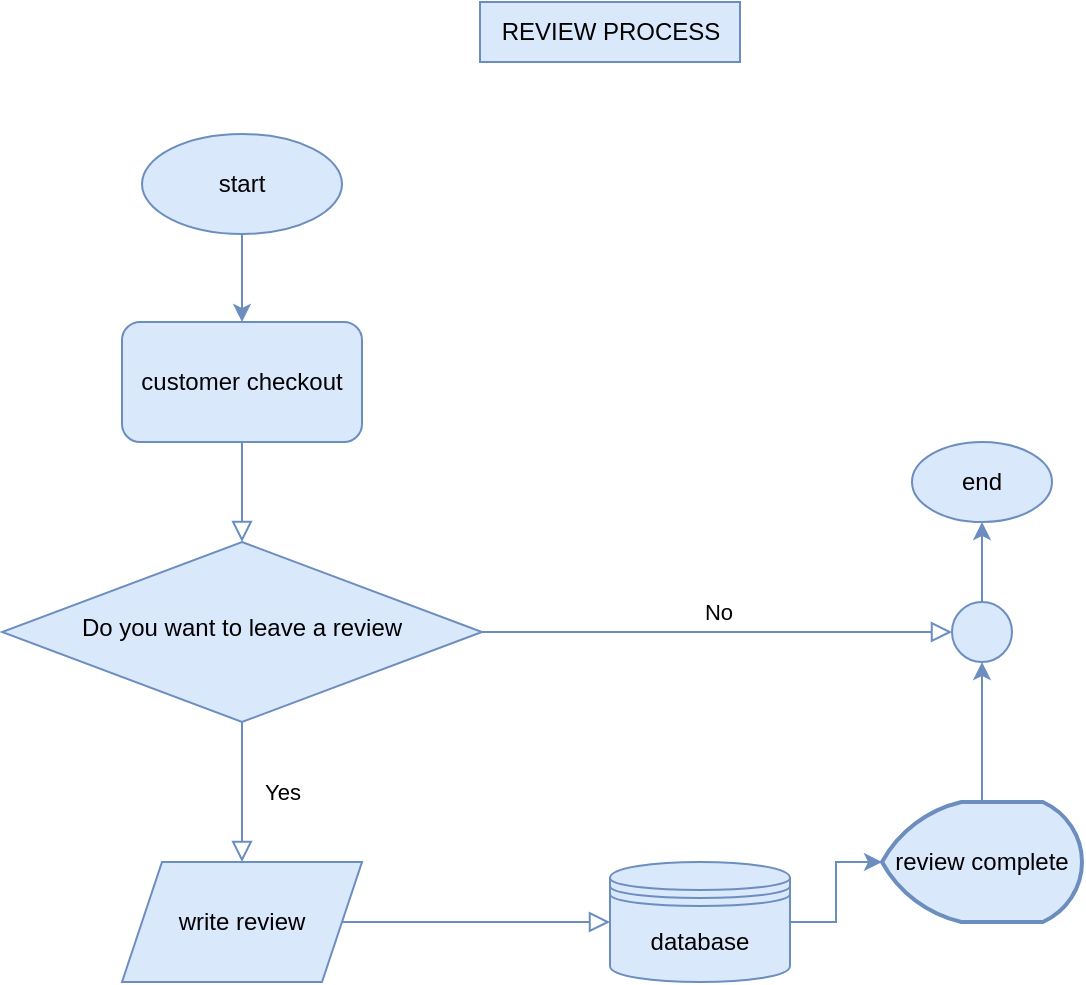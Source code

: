<mxfile version="24.4.9" type="device">
  <diagram id="C5RBs43oDa-KdzZeNtuy" name="Page-1">
    <mxGraphModel dx="1002" dy="1738" grid="1" gridSize="10" guides="1" tooltips="1" connect="1" arrows="1" fold="1" page="1" pageScale="1" pageWidth="827" pageHeight="1169" background="#ffffff" math="0" shadow="0">
      <root>
        <mxCell id="WIyWlLk6GJQsqaUBKTNV-0" />
        <mxCell id="WIyWlLk6GJQsqaUBKTNV-1" parent="WIyWlLk6GJQsqaUBKTNV-0" />
        <mxCell id="NSjcRpn8MWU3fvKboAHn-25" value="" style="rounded=0;html=1;jettySize=auto;orthogonalLoop=1;fontSize=11;endArrow=block;endFill=0;endSize=8;strokeWidth=1;shadow=0;labelBackgroundColor=none;edgeStyle=orthogonalEdgeStyle;fillColor=#dae8fc;strokeColor=#6c8ebf;" edge="1" source="NSjcRpn8MWU3fvKboAHn-26" target="NSjcRpn8MWU3fvKboAHn-29" parent="WIyWlLk6GJQsqaUBKTNV-1">
          <mxGeometry relative="1" as="geometry" />
        </mxCell>
        <mxCell id="NSjcRpn8MWU3fvKboAHn-26" value="customer checkout" style="rounded=1;whiteSpace=wrap;html=1;fontSize=12;glass=0;strokeWidth=1;shadow=0;fillColor=#dae8fc;strokeColor=#6c8ebf;" vertex="1" parent="WIyWlLk6GJQsqaUBKTNV-1">
          <mxGeometry x="170" y="-490" width="120" height="60" as="geometry" />
        </mxCell>
        <mxCell id="NSjcRpn8MWU3fvKboAHn-27" value="Yes" style="rounded=0;html=1;jettySize=auto;orthogonalLoop=1;fontSize=11;endArrow=block;endFill=0;endSize=8;strokeWidth=1;shadow=0;labelBackgroundColor=none;edgeStyle=orthogonalEdgeStyle;entryX=0.5;entryY=0;entryDx=0;entryDy=0;fillColor=#dae8fc;strokeColor=#6c8ebf;" edge="1" source="NSjcRpn8MWU3fvKboAHn-29" target="NSjcRpn8MWU3fvKboAHn-42" parent="WIyWlLk6GJQsqaUBKTNV-1">
          <mxGeometry y="20" relative="1" as="geometry">
            <mxPoint as="offset" />
            <mxPoint x="300" y="-240" as="targetPoint" />
          </mxGeometry>
        </mxCell>
        <mxCell id="NSjcRpn8MWU3fvKboAHn-28" value="No" style="edgeStyle=orthogonalEdgeStyle;rounded=0;html=1;jettySize=auto;orthogonalLoop=1;fontSize=11;endArrow=block;endFill=0;endSize=8;strokeWidth=1;shadow=0;labelBackgroundColor=none;entryX=0;entryY=0.5;entryDx=0;entryDy=0;fillColor=#dae8fc;strokeColor=#6c8ebf;" edge="1" source="NSjcRpn8MWU3fvKboAHn-29" target="NSjcRpn8MWU3fvKboAHn-37" parent="WIyWlLk6GJQsqaUBKTNV-1">
          <mxGeometry y="10" relative="1" as="geometry">
            <mxPoint as="offset" />
            <mxPoint x="440" y="-335" as="targetPoint" />
          </mxGeometry>
        </mxCell>
        <mxCell id="NSjcRpn8MWU3fvKboAHn-29" value="Do you want to leave a review" style="rhombus;whiteSpace=wrap;html=1;shadow=0;fontFamily=Helvetica;fontSize=12;align=center;strokeWidth=1;spacing=6;spacingTop=-4;fillColor=#dae8fc;strokeColor=#6c8ebf;" vertex="1" parent="WIyWlLk6GJQsqaUBKTNV-1">
          <mxGeometry x="110" y="-380" width="240" height="90" as="geometry" />
        </mxCell>
        <mxCell id="NSjcRpn8MWU3fvKboAHn-30" value="" style="edgeStyle=orthogonalEdgeStyle;rounded=0;html=1;jettySize=auto;orthogonalLoop=1;fontSize=11;endArrow=block;endFill=0;endSize=8;strokeWidth=1;shadow=0;labelBackgroundColor=none;exitX=1;exitY=0.5;exitDx=0;exitDy=0;entryX=0;entryY=0.5;entryDx=0;entryDy=0;fillColor=#dae8fc;strokeColor=#6c8ebf;" edge="1" parent="WIyWlLk6GJQsqaUBKTNV-1" source="NSjcRpn8MWU3fvKboAHn-42" target="NSjcRpn8MWU3fvKboAHn-35">
          <mxGeometry y="10" relative="1" as="geometry">
            <mxPoint as="offset" />
            <mxPoint x="350" y="-220" as="sourcePoint" />
            <mxPoint x="400" y="-220" as="targetPoint" />
          </mxGeometry>
        </mxCell>
        <mxCell id="NSjcRpn8MWU3fvKboAHn-32" style="edgeStyle=orthogonalEdgeStyle;rounded=0;orthogonalLoop=1;jettySize=auto;html=1;entryX=0.5;entryY=1;entryDx=0;entryDy=0;fillColor=#dae8fc;strokeColor=#6c8ebf;" edge="1" source="NSjcRpn8MWU3fvKboAHn-33" target="NSjcRpn8MWU3fvKboAHn-37" parent="WIyWlLk6GJQsqaUBKTNV-1">
          <mxGeometry relative="1" as="geometry" />
        </mxCell>
        <mxCell id="NSjcRpn8MWU3fvKboAHn-33" value="review complete" style="strokeWidth=2;html=1;shape=mxgraph.flowchart.display;whiteSpace=wrap;fillColor=#dae8fc;strokeColor=#6c8ebf;" vertex="1" parent="WIyWlLk6GJQsqaUBKTNV-1">
          <mxGeometry x="550" y="-250" width="100" height="60" as="geometry" />
        </mxCell>
        <mxCell id="NSjcRpn8MWU3fvKboAHn-34" value="" style="edgeStyle=orthogonalEdgeStyle;rounded=0;orthogonalLoop=1;jettySize=auto;html=1;fillColor=#dae8fc;strokeColor=#6c8ebf;" edge="1" source="NSjcRpn8MWU3fvKboAHn-35" target="NSjcRpn8MWU3fvKboAHn-33" parent="WIyWlLk6GJQsqaUBKTNV-1">
          <mxGeometry relative="1" as="geometry" />
        </mxCell>
        <mxCell id="NSjcRpn8MWU3fvKboAHn-35" value="database" style="shape=datastore;whiteSpace=wrap;html=1;fillColor=#dae8fc;strokeColor=#6c8ebf;" vertex="1" parent="WIyWlLk6GJQsqaUBKTNV-1">
          <mxGeometry x="414" y="-220" width="90" height="60" as="geometry" />
        </mxCell>
        <mxCell id="NSjcRpn8MWU3fvKboAHn-36" value="" style="edgeStyle=orthogonalEdgeStyle;rounded=0;orthogonalLoop=1;jettySize=auto;html=1;fillColor=#dae8fc;strokeColor=#6c8ebf;" edge="1" source="NSjcRpn8MWU3fvKboAHn-37" target="NSjcRpn8MWU3fvKboAHn-38" parent="WIyWlLk6GJQsqaUBKTNV-1">
          <mxGeometry relative="1" as="geometry" />
        </mxCell>
        <mxCell id="NSjcRpn8MWU3fvKboAHn-37" value="" style="ellipse;whiteSpace=wrap;html=1;aspect=fixed;fillColor=#dae8fc;strokeColor=#6c8ebf;" vertex="1" parent="WIyWlLk6GJQsqaUBKTNV-1">
          <mxGeometry x="585" y="-350" width="30" height="30" as="geometry" />
        </mxCell>
        <mxCell id="NSjcRpn8MWU3fvKboAHn-38" value="end" style="ellipse;whiteSpace=wrap;html=1;fillColor=#dae8fc;strokeColor=#6c8ebf;" vertex="1" parent="WIyWlLk6GJQsqaUBKTNV-1">
          <mxGeometry x="565" y="-430" width="70" height="40" as="geometry" />
        </mxCell>
        <mxCell id="NSjcRpn8MWU3fvKboAHn-41" value="" style="edgeStyle=orthogonalEdgeStyle;rounded=0;orthogonalLoop=1;jettySize=auto;html=1;fillColor=#dae8fc;strokeColor=#6c8ebf;" edge="1" parent="WIyWlLk6GJQsqaUBKTNV-1" source="NSjcRpn8MWU3fvKboAHn-39" target="NSjcRpn8MWU3fvKboAHn-26">
          <mxGeometry relative="1" as="geometry" />
        </mxCell>
        <mxCell id="NSjcRpn8MWU3fvKboAHn-39" value="start" style="ellipse;whiteSpace=wrap;html=1;fillColor=#dae8fc;strokeColor=#6c8ebf;" vertex="1" parent="WIyWlLk6GJQsqaUBKTNV-1">
          <mxGeometry x="180" y="-584" width="100" height="50" as="geometry" />
        </mxCell>
        <mxCell id="NSjcRpn8MWU3fvKboAHn-42" value="write review" style="shape=parallelogram;perimeter=parallelogramPerimeter;whiteSpace=wrap;html=1;fixedSize=1;fillColor=#dae8fc;strokeColor=#6c8ebf;" vertex="1" parent="WIyWlLk6GJQsqaUBKTNV-1">
          <mxGeometry x="170" y="-220" width="120" height="60" as="geometry" />
        </mxCell>
        <mxCell id="NSjcRpn8MWU3fvKboAHn-43" value="REVIEW PROCESS" style="text;html=1;align=center;verticalAlign=middle;resizable=0;points=[];autosize=1;strokeColor=#6c8ebf;fillColor=#dae8fc;" vertex="1" parent="WIyWlLk6GJQsqaUBKTNV-1">
          <mxGeometry x="349" y="-650" width="130" height="30" as="geometry" />
        </mxCell>
      </root>
    </mxGraphModel>
  </diagram>
</mxfile>
